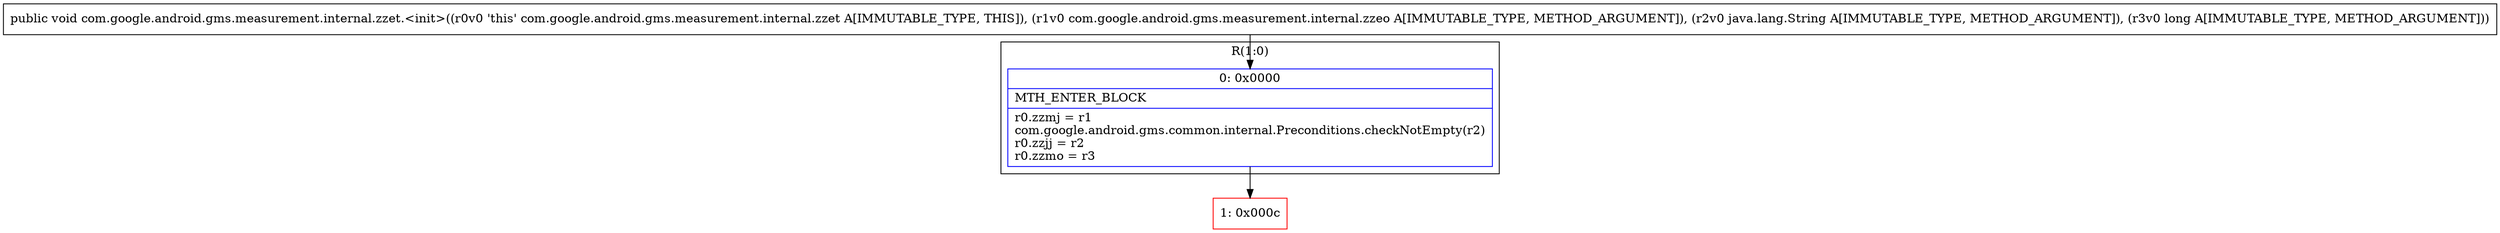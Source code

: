 digraph "CFG forcom.google.android.gms.measurement.internal.zzet.\<init\>(Lcom\/google\/android\/gms\/measurement\/internal\/zzeo;Ljava\/lang\/String;J)V" {
subgraph cluster_Region_1260666349 {
label = "R(1:0)";
node [shape=record,color=blue];
Node_0 [shape=record,label="{0\:\ 0x0000|MTH_ENTER_BLOCK\l|r0.zzmj = r1\lcom.google.android.gms.common.internal.Preconditions.checkNotEmpty(r2)\lr0.zzjj = r2\lr0.zzmo = r3\l}"];
}
Node_1 [shape=record,color=red,label="{1\:\ 0x000c}"];
MethodNode[shape=record,label="{public void com.google.android.gms.measurement.internal.zzet.\<init\>((r0v0 'this' com.google.android.gms.measurement.internal.zzet A[IMMUTABLE_TYPE, THIS]), (r1v0 com.google.android.gms.measurement.internal.zzeo A[IMMUTABLE_TYPE, METHOD_ARGUMENT]), (r2v0 java.lang.String A[IMMUTABLE_TYPE, METHOD_ARGUMENT]), (r3v0 long A[IMMUTABLE_TYPE, METHOD_ARGUMENT])) }"];
MethodNode -> Node_0;
Node_0 -> Node_1;
}

